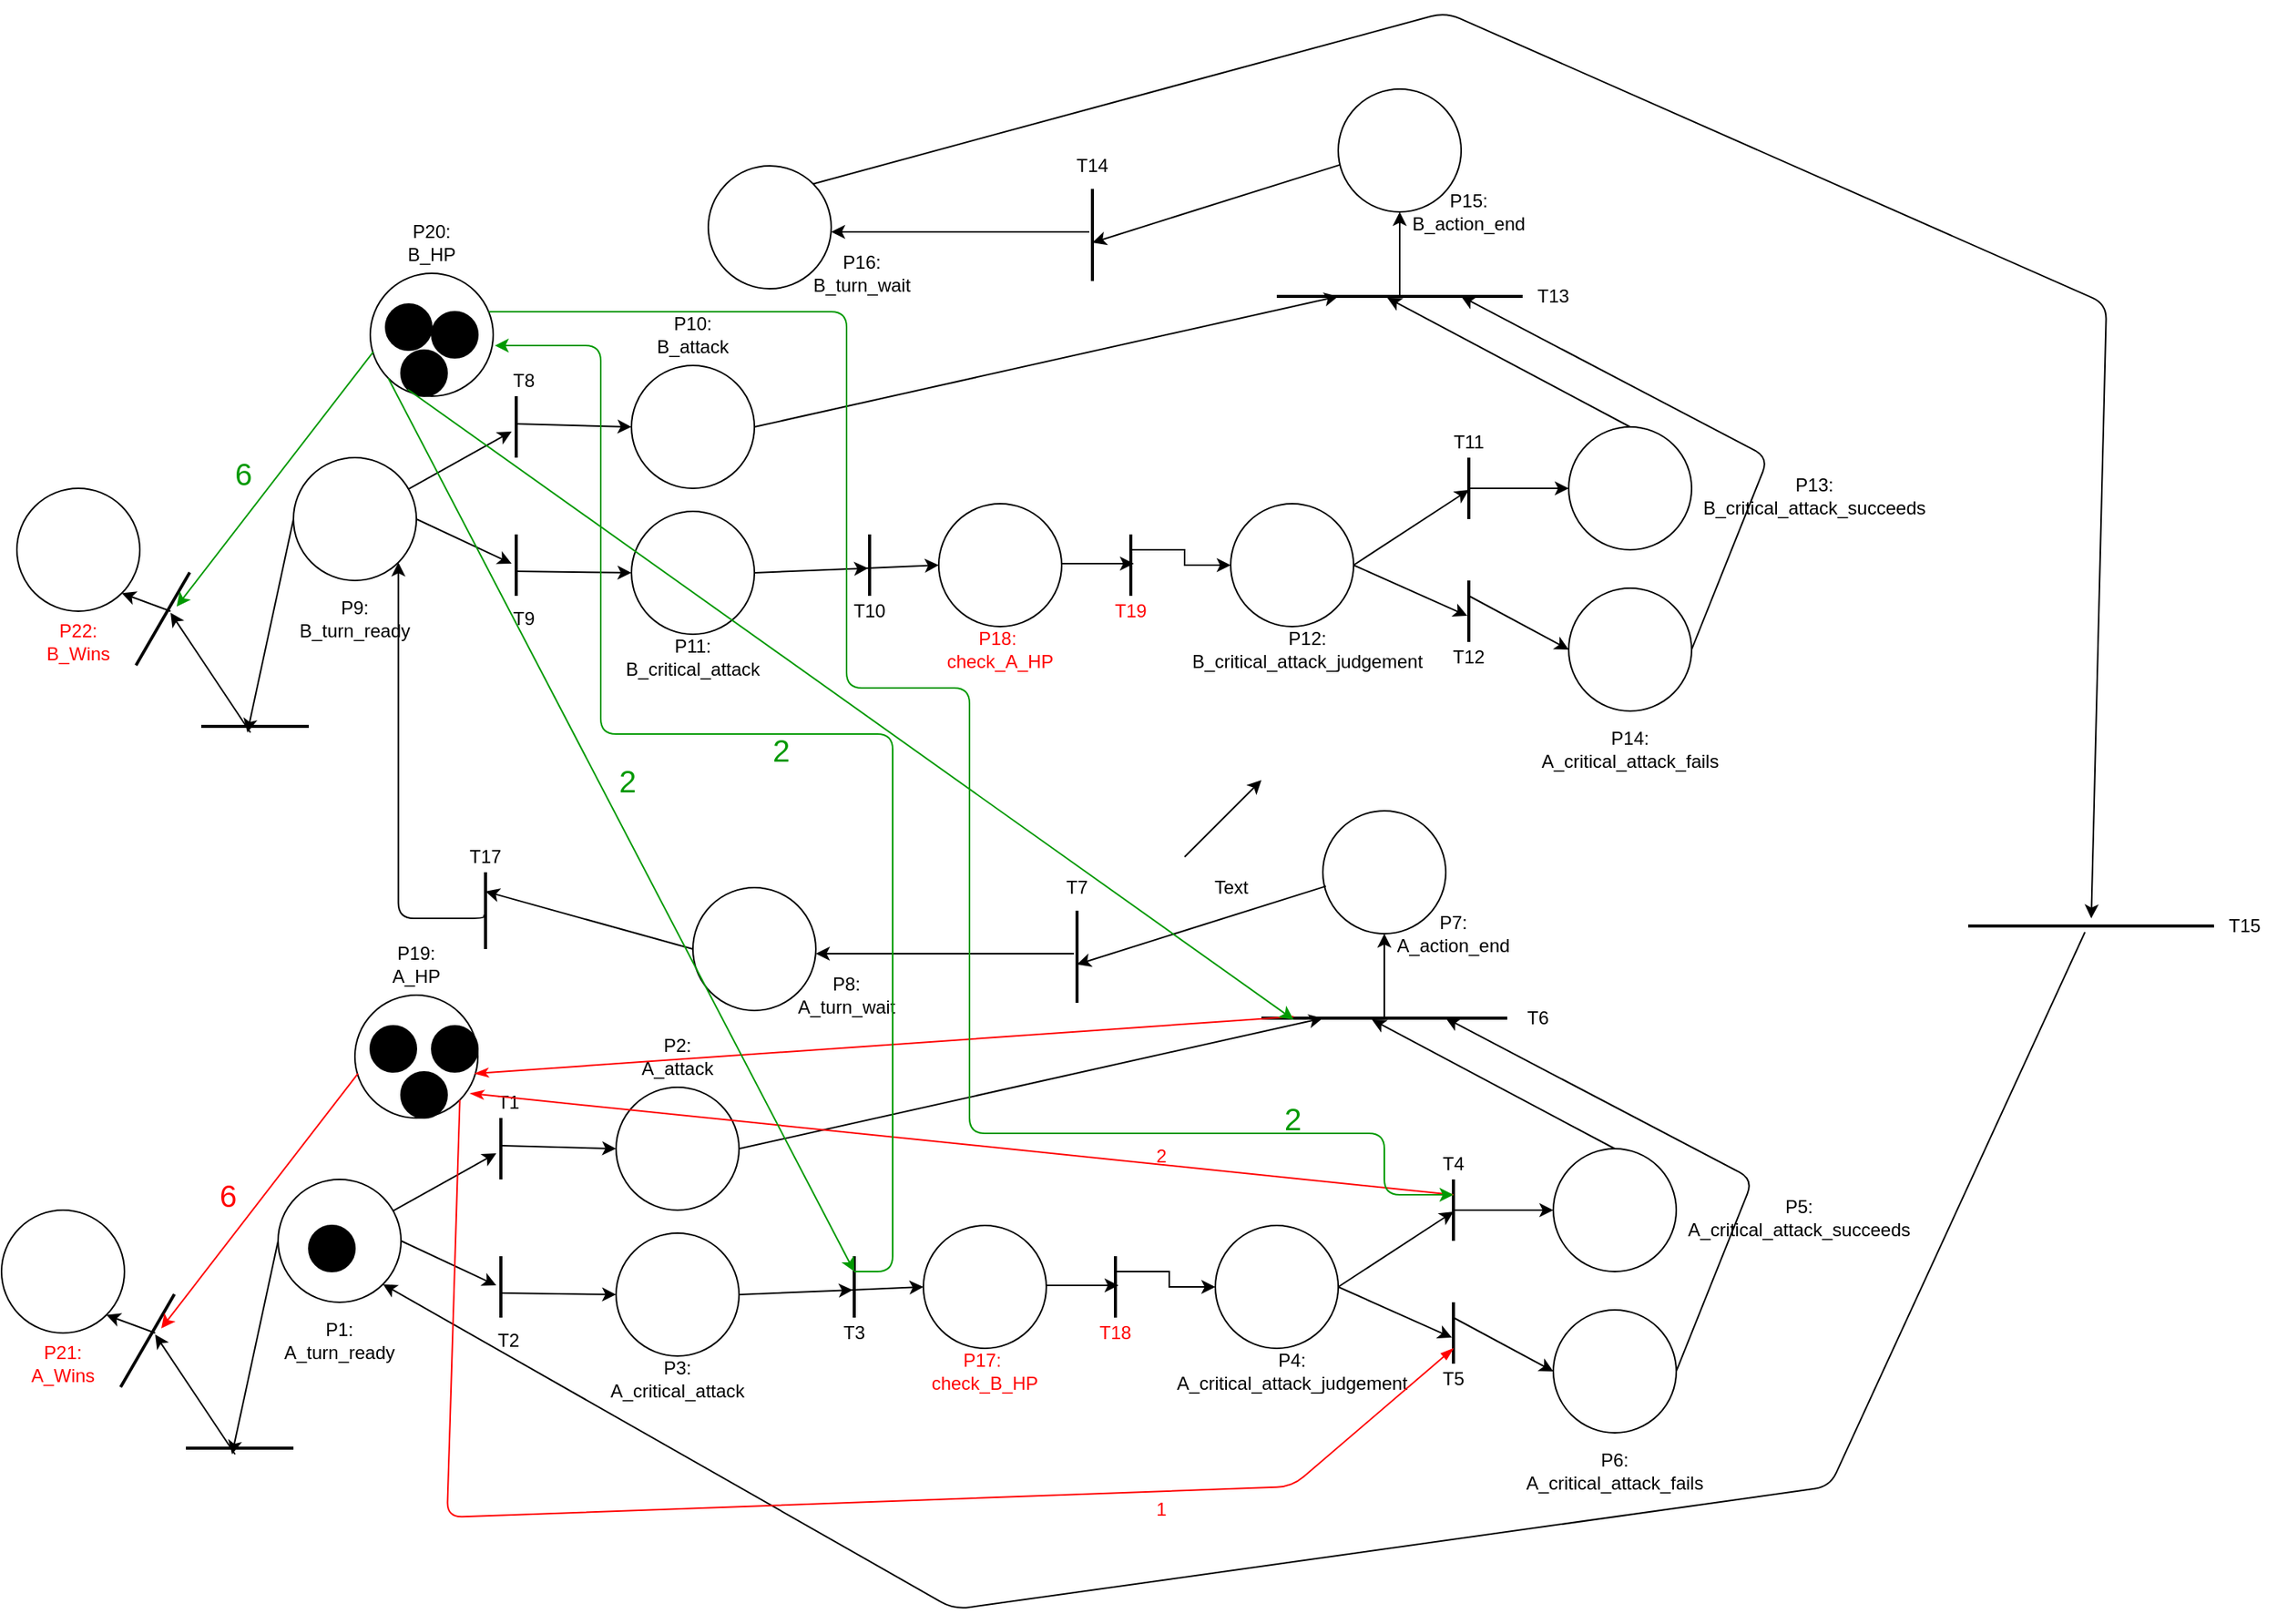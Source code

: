 <mxfile version="14.4.8" type="github">
  <diagram id="hrapu5nMpfRwX1OLdvwb" name="Page-1">
    <mxGraphModel dx="968" dy="707" grid="1" gridSize="10" guides="1" tooltips="1" connect="1" arrows="1" fold="1" page="1" pageScale="1" pageWidth="2339" pageHeight="3300" math="0" shadow="0">
      <root>
        <mxCell id="0" />
        <mxCell id="1" parent="0" />
        <mxCell id="FcauZY5X2lJRklO2oorI-25" value="" style="ellipse;whiteSpace=wrap;html=1;aspect=fixed;" vertex="1" parent="1">
          <mxGeometry x="200" y="780" width="80" height="80" as="geometry" />
        </mxCell>
        <mxCell id="FcauZY5X2lJRklO2oorI-29" value="" style="endArrow=classic;html=1;entryX=0.575;entryY=0.8;entryDx=0;entryDy=0;entryPerimeter=0;" edge="1" parent="1" source="FcauZY5X2lJRklO2oorI-25">
          <mxGeometry width="50" height="50" relative="1" as="geometry">
            <mxPoint x="420" y="850" as="sourcePoint" />
            <mxPoint x="342" y="763" as="targetPoint" />
          </mxGeometry>
        </mxCell>
        <mxCell id="FcauZY5X2lJRklO2oorI-31" value="" style="line;strokeWidth=2;direction=south;html=1;" vertex="1" parent="1">
          <mxGeometry x="340" y="830" width="10" height="40" as="geometry" />
        </mxCell>
        <mxCell id="FcauZY5X2lJRklO2oorI-32" value="" style="endArrow=classic;html=1;exitX=1;exitY=0.5;exitDx=0;exitDy=0;entryX=0.475;entryY=0.8;entryDx=0;entryDy=0;entryPerimeter=0;" edge="1" parent="1" source="FcauZY5X2lJRklO2oorI-25" target="FcauZY5X2lJRklO2oorI-31">
          <mxGeometry width="50" height="50" relative="1" as="geometry">
            <mxPoint x="420" y="850" as="sourcePoint" />
            <mxPoint x="470" y="800" as="targetPoint" />
          </mxGeometry>
        </mxCell>
        <mxCell id="FcauZY5X2lJRklO2oorI-35" value="" style="endArrow=classic;html=1;exitX=0;exitY=0.5;exitDx=0;exitDy=0;entryX=0.429;entryY=0.9;entryDx=0;entryDy=0;entryPerimeter=0;" edge="1" parent="1" source="FcauZY5X2lJRklO2oorI-25" target="FcauZY5X2lJRklO2oorI-36">
          <mxGeometry width="50" height="50" relative="1" as="geometry">
            <mxPoint x="280" y="850" as="sourcePoint" />
            <mxPoint x="120" y="920" as="targetPoint" />
          </mxGeometry>
        </mxCell>
        <mxCell id="FcauZY5X2lJRklO2oorI-36" value="" style="line;strokeWidth=2;html=1;" vertex="1" parent="1">
          <mxGeometry x="140" y="950" width="70" height="10" as="geometry" />
        </mxCell>
        <mxCell id="FcauZY5X2lJRklO2oorI-39" value="" style="line;strokeWidth=2;direction=south;html=1;" vertex="1" parent="1">
          <mxGeometry x="340" y="740" width="10" height="40" as="geometry" />
        </mxCell>
        <mxCell id="FcauZY5X2lJRklO2oorI-40" value="" style="ellipse;whiteSpace=wrap;html=1;aspect=fixed;" vertex="1" parent="1">
          <mxGeometry x="20" y="800" width="80" height="80" as="geometry" />
        </mxCell>
        <mxCell id="FcauZY5X2lJRklO2oorI-45" value="" style="line;strokeWidth=2;direction=south;html=1;rotation=30;" vertex="1" parent="1">
          <mxGeometry x="110" y="850" width="10" height="70" as="geometry" />
        </mxCell>
        <mxCell id="FcauZY5X2lJRklO2oorI-47" value="" style="endArrow=classic;html=1;entryX=0.415;entryY=0.267;entryDx=0;entryDy=0;entryPerimeter=0;exitX=0.457;exitY=0.9;exitDx=0;exitDy=0;exitPerimeter=0;" edge="1" parent="1" source="FcauZY5X2lJRklO2oorI-36" target="FcauZY5X2lJRklO2oorI-45">
          <mxGeometry width="50" height="50" relative="1" as="geometry">
            <mxPoint x="280" y="850" as="sourcePoint" />
            <mxPoint x="330" y="800" as="targetPoint" />
          </mxGeometry>
        </mxCell>
        <mxCell id="FcauZY5X2lJRklO2oorI-48" value="" style="endArrow=classic;html=1;entryX=1;entryY=1;entryDx=0;entryDy=0;" edge="1" parent="1" target="FcauZY5X2lJRklO2oorI-40">
          <mxGeometry width="50" height="50" relative="1" as="geometry">
            <mxPoint x="120" y="880" as="sourcePoint" />
            <mxPoint x="330" y="800" as="targetPoint" />
          </mxGeometry>
        </mxCell>
        <mxCell id="FcauZY5X2lJRklO2oorI-49" value="" style="ellipse;whiteSpace=wrap;html=1;aspect=fixed;" vertex="1" parent="1">
          <mxGeometry x="250" y="660" width="80" height="80" as="geometry" />
        </mxCell>
        <mxCell id="FcauZY5X2lJRklO2oorI-55" value="T2" style="text;html=1;strokeColor=none;fillColor=none;align=center;verticalAlign=middle;whiteSpace=wrap;rounded=0;" vertex="1" parent="1">
          <mxGeometry x="330" y="875" width="40" height="20" as="geometry" />
        </mxCell>
        <mxCell id="FcauZY5X2lJRklO2oorI-56" value="T1" style="text;html=1;strokeColor=none;fillColor=none;align=center;verticalAlign=middle;whiteSpace=wrap;rounded=0;" vertex="1" parent="1">
          <mxGeometry x="330" y="720" width="40" height="20" as="geometry" />
        </mxCell>
        <mxCell id="FcauZY5X2lJRklO2oorI-57" value="" style="endArrow=classic;html=1;entryX=0.337;entryY=0.121;entryDx=0;entryDy=0;entryPerimeter=0;exitX=0.025;exitY=0.638;exitDx=0;exitDy=0;exitPerimeter=0;fillColor=#f8cecc;strokeColor=#FF0000;" edge="1" parent="1" source="FcauZY5X2lJRklO2oorI-49" target="FcauZY5X2lJRklO2oorI-45">
          <mxGeometry width="50" height="50" relative="1" as="geometry">
            <mxPoint x="500" y="850" as="sourcePoint" />
            <mxPoint x="550" y="800" as="targetPoint" />
          </mxGeometry>
        </mxCell>
        <mxCell id="FcauZY5X2lJRklO2oorI-58" value="P1: A_turn_ready&lt;br&gt;" style="text;html=1;strokeColor=none;fillColor=none;align=center;verticalAlign=middle;whiteSpace=wrap;rounded=0;" vertex="1" parent="1">
          <mxGeometry x="220" y="875" width="40" height="20" as="geometry" />
        </mxCell>
        <mxCell id="FcauZY5X2lJRklO2oorI-59" value="P19: A_HP" style="text;html=1;strokeColor=none;fillColor=none;align=center;verticalAlign=middle;whiteSpace=wrap;rounded=0;" vertex="1" parent="1">
          <mxGeometry x="270" y="630" width="40" height="20" as="geometry" />
        </mxCell>
        <mxCell id="FcauZY5X2lJRklO2oorI-60" value="&lt;font color=&quot;#ff0000&quot;&gt;P21: A_Wins&lt;/font&gt;" style="text;html=1;strokeColor=none;fillColor=none;align=center;verticalAlign=middle;whiteSpace=wrap;rounded=0;" vertex="1" parent="1">
          <mxGeometry x="40" y="890" width="40" height="20" as="geometry" />
        </mxCell>
        <mxCell id="FcauZY5X2lJRklO2oorI-61" value="&lt;font&gt;&lt;font style=&quot;font-size: 20px&quot; color=&quot;#ff0000&quot;&gt;6&lt;/font&gt;&lt;br&gt;&lt;/font&gt;" style="text;html=1;strokeColor=none;fillColor=none;align=center;verticalAlign=middle;whiteSpace=wrap;rounded=0;" vertex="1" parent="1">
          <mxGeometry x="125" y="770" width="85" height="40" as="geometry" />
        </mxCell>
        <mxCell id="FcauZY5X2lJRklO2oorI-63" value="" style="ellipse;whiteSpace=wrap;html=1;aspect=fixed;" vertex="1" parent="1">
          <mxGeometry x="420" y="720" width="80" height="80" as="geometry" />
        </mxCell>
        <mxCell id="FcauZY5X2lJRklO2oorI-64" value="" style="endArrow=classic;html=1;exitX=0.45;exitY=0.5;exitDx=0;exitDy=0;exitPerimeter=0;entryX=0;entryY=0.5;entryDx=0;entryDy=0;" edge="1" parent="1" source="FcauZY5X2lJRklO2oorI-39" target="FcauZY5X2lJRklO2oorI-63">
          <mxGeometry width="50" height="50" relative="1" as="geometry">
            <mxPoint x="450" y="800" as="sourcePoint" />
            <mxPoint x="500" y="750" as="targetPoint" />
          </mxGeometry>
        </mxCell>
        <mxCell id="FcauZY5X2lJRklO2oorI-65" value="P2: A_attack" style="text;html=1;strokeColor=none;fillColor=none;align=center;verticalAlign=middle;whiteSpace=wrap;rounded=0;" vertex="1" parent="1">
          <mxGeometry x="440" y="690" width="40" height="20" as="geometry" />
        </mxCell>
        <mxCell id="FcauZY5X2lJRklO2oorI-66" value="" style="endArrow=classic;html=1;strokeColor=#000000;exitX=0.6;exitY=0.5;exitDx=0;exitDy=0;exitPerimeter=0;entryX=0;entryY=0.5;entryDx=0;entryDy=0;" edge="1" parent="1" source="FcauZY5X2lJRklO2oorI-31" target="FcauZY5X2lJRklO2oorI-68">
          <mxGeometry width="50" height="50" relative="1" as="geometry">
            <mxPoint x="349" y="853" as="sourcePoint" />
            <mxPoint x="450" y="853" as="targetPoint" />
          </mxGeometry>
        </mxCell>
        <mxCell id="FcauZY5X2lJRklO2oorI-68" value="" style="ellipse;whiteSpace=wrap;html=1;aspect=fixed;" vertex="1" parent="1">
          <mxGeometry x="420" y="815" width="80" height="80" as="geometry" />
        </mxCell>
        <mxCell id="FcauZY5X2lJRklO2oorI-69" value="P3: A_critical_attack" style="text;html=1;strokeColor=none;fillColor=none;align=center;verticalAlign=middle;whiteSpace=wrap;rounded=0;" vertex="1" parent="1">
          <mxGeometry x="440" y="900" width="40" height="20" as="geometry" />
        </mxCell>
        <mxCell id="FcauZY5X2lJRklO2oorI-70" value="" style="line;strokeWidth=2;direction=south;html=1;" vertex="1" parent="1">
          <mxGeometry x="570" y="830" width="10" height="40" as="geometry" />
        </mxCell>
        <mxCell id="FcauZY5X2lJRklO2oorI-79" style="edgeStyle=orthogonalEdgeStyle;rounded=0;orthogonalLoop=1;jettySize=auto;html=1;entryX=0;entryY=0.5;entryDx=0;entryDy=0;strokeColor=#000000;exitX=0.25;exitY=0.5;exitDx=0;exitDy=0;exitPerimeter=0;" edge="1" parent="1" source="FcauZY5X2lJRklO2oorI-71" target="FcauZY5X2lJRklO2oorI-83">
          <mxGeometry relative="1" as="geometry">
            <mxPoint x="748" y="852" as="sourcePoint" />
            <mxPoint x="804" y="852" as="targetPoint" />
          </mxGeometry>
        </mxCell>
        <mxCell id="FcauZY5X2lJRklO2oorI-71" value="" style="line;strokeWidth=2;direction=south;html=1;" vertex="1" parent="1">
          <mxGeometry x="740" y="830" width="10" height="40" as="geometry" />
        </mxCell>
        <mxCell id="FcauZY5X2lJRklO2oorI-73" value="" style="endArrow=classic;html=1;strokeColor=#000000;exitX=1;exitY=0.5;exitDx=0;exitDy=0;entryX=0.55;entryY=0.6;entryDx=0;entryDy=0;entryPerimeter=0;" edge="1" parent="1" source="FcauZY5X2lJRklO2oorI-68" target="FcauZY5X2lJRklO2oorI-70">
          <mxGeometry width="50" height="50" relative="1" as="geometry">
            <mxPoint x="355" y="864" as="sourcePoint" />
            <mxPoint x="577" y="850" as="targetPoint" />
          </mxGeometry>
        </mxCell>
        <mxCell id="FcauZY5X2lJRklO2oorI-74" value="T3" style="text;html=1;strokeColor=none;fillColor=none;align=center;verticalAlign=middle;whiteSpace=wrap;rounded=0;" vertex="1" parent="1">
          <mxGeometry x="555" y="870" width="40" height="20" as="geometry" />
        </mxCell>
        <mxCell id="FcauZY5X2lJRklO2oorI-75" value="" style="ellipse;whiteSpace=wrap;html=1;aspect=fixed;" vertex="1" parent="1">
          <mxGeometry x="620" y="810" width="80" height="80" as="geometry" />
        </mxCell>
        <mxCell id="FcauZY5X2lJRklO2oorI-76" value="" style="endArrow=classic;html=1;strokeColor=#000000;exitX=0.55;exitY=0.7;exitDx=0;exitDy=0;entryX=0;entryY=0.5;entryDx=0;entryDy=0;exitPerimeter=0;" edge="1" parent="1" source="FcauZY5X2lJRklO2oorI-70" target="FcauZY5X2lJRklO2oorI-75">
          <mxGeometry width="50" height="50" relative="1" as="geometry">
            <mxPoint x="510" y="865" as="sourcePoint" />
            <mxPoint x="584" y="862" as="targetPoint" />
          </mxGeometry>
        </mxCell>
        <mxCell id="FcauZY5X2lJRklO2oorI-77" value="" style="endArrow=classic;html=1;strokeColor=#000000;entryX=0.475;entryY=0.3;entryDx=0;entryDy=0;entryPerimeter=0;" edge="1" parent="1" target="FcauZY5X2lJRklO2oorI-71">
          <mxGeometry width="50" height="50" relative="1" as="geometry">
            <mxPoint x="700" y="849" as="sourcePoint" />
            <mxPoint x="620" y="860" as="targetPoint" />
          </mxGeometry>
        </mxCell>
        <mxCell id="FcauZY5X2lJRklO2oorI-81" value="&lt;font color=&quot;#ff0000&quot;&gt;T18&lt;/font&gt;" style="text;html=1;strokeColor=none;fillColor=none;align=center;verticalAlign=middle;whiteSpace=wrap;rounded=0;" vertex="1" parent="1">
          <mxGeometry x="725" y="870" width="40" height="20" as="geometry" />
        </mxCell>
        <mxCell id="FcauZY5X2lJRklO2oorI-82" value="&lt;font color=&quot;#ff0000&quot;&gt;P17:&amp;nbsp;&lt;br&gt;check_B_HP&lt;/font&gt;" style="text;html=1;strokeColor=none;fillColor=none;align=center;verticalAlign=middle;whiteSpace=wrap;rounded=0;" vertex="1" parent="1">
          <mxGeometry x="640" y="895" width="40" height="20" as="geometry" />
        </mxCell>
        <mxCell id="FcauZY5X2lJRklO2oorI-83" value="" style="ellipse;whiteSpace=wrap;html=1;aspect=fixed;" vertex="1" parent="1">
          <mxGeometry x="810" y="810" width="80" height="80" as="geometry" />
        </mxCell>
        <mxCell id="FcauZY5X2lJRklO2oorI-84" value="P4: A_critical_attack_judgement" style="text;html=1;strokeColor=none;fillColor=none;align=center;verticalAlign=middle;whiteSpace=wrap;rounded=0;" vertex="1" parent="1">
          <mxGeometry x="840" y="895" width="40" height="20" as="geometry" />
        </mxCell>
        <mxCell id="FcauZY5X2lJRklO2oorI-85" value="" style="ellipse;whiteSpace=wrap;html=1;aspect=fixed;" vertex="1" parent="1">
          <mxGeometry x="1030" y="865" width="80" height="80" as="geometry" />
        </mxCell>
        <mxCell id="FcauZY5X2lJRklO2oorI-86" value="" style="endArrow=classic;html=1;strokeColor=#000000;exitX=1;exitY=0.5;exitDx=0;exitDy=0;entryX=0.525;entryY=0.5;entryDx=0;entryDy=0;entryPerimeter=0;" edge="1" parent="1" source="FcauZY5X2lJRklO2oorI-83" target="FcauZY5X2lJRklO2oorI-89">
          <mxGeometry width="50" height="50" relative="1" as="geometry">
            <mxPoint x="950" y="740" as="sourcePoint" />
            <mxPoint x="960" y="800" as="targetPoint" />
          </mxGeometry>
        </mxCell>
        <mxCell id="FcauZY5X2lJRklO2oorI-87" value="" style="endArrow=classic;html=1;strokeColor=#000000;exitX=1;exitY=0.5;exitDx=0;exitDy=0;entryX=0.575;entryY=0.6;entryDx=0;entryDy=0;entryPerimeter=0;" edge="1" parent="1" source="FcauZY5X2lJRklO2oorI-83" target="FcauZY5X2lJRklO2oorI-90">
          <mxGeometry width="50" height="50" relative="1" as="geometry">
            <mxPoint x="900" y="860" as="sourcePoint" />
            <mxPoint x="960" y="880" as="targetPoint" />
          </mxGeometry>
        </mxCell>
        <mxCell id="FcauZY5X2lJRklO2oorI-88" value="" style="ellipse;whiteSpace=wrap;html=1;aspect=fixed;" vertex="1" parent="1">
          <mxGeometry x="1030" y="760" width="80" height="80" as="geometry" />
        </mxCell>
        <mxCell id="FcauZY5X2lJRklO2oorI-89" value="" style="line;strokeWidth=2;direction=south;html=1;" vertex="1" parent="1">
          <mxGeometry x="960" y="780" width="10" height="40" as="geometry" />
        </mxCell>
        <mxCell id="FcauZY5X2lJRklO2oorI-90" value="" style="line;strokeWidth=2;direction=south;html=1;" vertex="1" parent="1">
          <mxGeometry x="960" y="860" width="10" height="40" as="geometry" />
        </mxCell>
        <mxCell id="FcauZY5X2lJRklO2oorI-91" value="T5" style="text;html=1;strokeColor=none;fillColor=none;align=center;verticalAlign=middle;whiteSpace=wrap;rounded=0;" vertex="1" parent="1">
          <mxGeometry x="945" y="900" width="40" height="20" as="geometry" />
        </mxCell>
        <mxCell id="FcauZY5X2lJRklO2oorI-92" value="T4" style="text;html=1;strokeColor=none;fillColor=none;align=center;verticalAlign=middle;whiteSpace=wrap;rounded=0;" vertex="1" parent="1">
          <mxGeometry x="945" y="760" width="40" height="20" as="geometry" />
        </mxCell>
        <mxCell id="FcauZY5X2lJRklO2oorI-93" value="" style="endArrow=classic;html=1;strokeColor=#000000;entryX=0;entryY=0.5;entryDx=0;entryDy=0;exitX=0.5;exitY=0.6;exitDx=0;exitDy=0;exitPerimeter=0;" edge="1" parent="1" source="FcauZY5X2lJRklO2oorI-89" target="FcauZY5X2lJRklO2oorI-88">
          <mxGeometry width="50" height="50" relative="1" as="geometry">
            <mxPoint x="967" y="800" as="sourcePoint" />
            <mxPoint x="975" y="811" as="targetPoint" />
          </mxGeometry>
        </mxCell>
        <mxCell id="FcauZY5X2lJRklO2oorI-94" value="" style="endArrow=classic;html=1;strokeColor=#000000;entryX=0;entryY=0.5;entryDx=0;entryDy=0;exitX=0.25;exitY=0.5;exitDx=0;exitDy=0;exitPerimeter=0;" edge="1" parent="1" source="FcauZY5X2lJRklO2oorI-90" target="FcauZY5X2lJRklO2oorI-85">
          <mxGeometry width="50" height="50" relative="1" as="geometry">
            <mxPoint x="974" y="810" as="sourcePoint" />
            <mxPoint x="1040" y="810" as="targetPoint" />
          </mxGeometry>
        </mxCell>
        <mxCell id="FcauZY5X2lJRklO2oorI-96" value="P5: A_critical_attack_succeeds&lt;br&gt;" style="text;html=1;strokeColor=none;fillColor=none;align=center;verticalAlign=middle;whiteSpace=wrap;rounded=0;" vertex="1" parent="1">
          <mxGeometry x="1170" y="795" width="40" height="20" as="geometry" />
        </mxCell>
        <mxCell id="FcauZY5X2lJRklO2oorI-97" value="P6: A_critical_attack_fails" style="text;html=1;strokeColor=none;fillColor=none;align=center;verticalAlign=middle;whiteSpace=wrap;rounded=0;" vertex="1" parent="1">
          <mxGeometry x="1050" y="960" width="40" height="20" as="geometry" />
        </mxCell>
        <mxCell id="FcauZY5X2lJRklO2oorI-98" value="" style="endArrow=classic;html=1;strokeColor=#000000;exitX=1;exitY=0.5;exitDx=0;exitDy=0;entryX=0.25;entryY=0.5;entryDx=0;entryDy=0;entryPerimeter=0;" edge="1" parent="1" source="FcauZY5X2lJRklO2oorI-63" target="FcauZY5X2lJRklO2oorI-104">
          <mxGeometry width="50" height="50" relative="1" as="geometry">
            <mxPoint x="730" y="750" as="sourcePoint" />
            <mxPoint x="880" y="680" as="targetPoint" />
          </mxGeometry>
        </mxCell>
        <mxCell id="FcauZY5X2lJRklO2oorI-101" value="" style="endArrow=classic;html=1;strokeColor=#000000;exitX=0.5;exitY=0;exitDx=0;exitDy=0;entryX=0.45;entryY=0.6;entryDx=0;entryDy=0;entryPerimeter=0;" edge="1" parent="1" source="FcauZY5X2lJRklO2oorI-88" target="FcauZY5X2lJRklO2oorI-104">
          <mxGeometry width="50" height="50" relative="1" as="geometry">
            <mxPoint x="1010" y="660" as="sourcePoint" />
            <mxPoint x="890" y="680" as="targetPoint" />
          </mxGeometry>
        </mxCell>
        <mxCell id="FcauZY5X2lJRklO2oorI-103" value="" style="endArrow=classic;html=1;strokeColor=#000000;exitX=1;exitY=0.5;exitDx=0;exitDy=0;entryX=0.75;entryY=0.5;entryDx=0;entryDy=0;entryPerimeter=0;" edge="1" parent="1" source="FcauZY5X2lJRklO2oorI-85" target="FcauZY5X2lJRklO2oorI-104">
          <mxGeometry width="50" height="50" relative="1" as="geometry">
            <mxPoint x="1010" y="660" as="sourcePoint" />
            <mxPoint x="960" y="680" as="targetPoint" />
            <Array as="points">
              <mxPoint x="1160" y="780" />
            </Array>
          </mxGeometry>
        </mxCell>
        <mxCell id="FcauZY5X2lJRklO2oorI-104" value="" style="line;strokeWidth=2;html=1;" vertex="1" parent="1">
          <mxGeometry x="840" y="670" width="160" height="10" as="geometry" />
        </mxCell>
        <mxCell id="FcauZY5X2lJRklO2oorI-105" value="T6" style="text;html=1;strokeColor=none;fillColor=none;align=center;verticalAlign=middle;whiteSpace=wrap;rounded=0;" vertex="1" parent="1">
          <mxGeometry x="1000" y="665" width="40" height="20" as="geometry" />
        </mxCell>
        <mxCell id="FcauZY5X2lJRklO2oorI-106" value="" style="edgeStyle=elbowEdgeStyle;elbow=vertical;endArrow=classic;html=1;strokeColor=#000000;exitX=0.5;exitY=0.5;exitDx=0;exitDy=0;exitPerimeter=0;entryX=0.5;entryY=1;entryDx=0;entryDy=0;" edge="1" parent="1" source="FcauZY5X2lJRklO2oorI-104" target="FcauZY5X2lJRklO2oorI-108">
          <mxGeometry width="50" height="50" relative="1" as="geometry">
            <mxPoint x="920" y="665" as="sourcePoint" />
            <mxPoint x="860" y="603" as="targetPoint" />
          </mxGeometry>
        </mxCell>
        <mxCell id="FcauZY5X2lJRklO2oorI-108" value="" style="ellipse;whiteSpace=wrap;html=1;aspect=fixed;" vertex="1" parent="1">
          <mxGeometry x="880" y="540" width="80" height="80" as="geometry" />
        </mxCell>
        <mxCell id="FcauZY5X2lJRklO2oorI-109" value="P7: A_action_end&lt;br&gt;" style="text;html=1;strokeColor=none;fillColor=none;align=center;verticalAlign=middle;whiteSpace=wrap;rounded=0;" vertex="1" parent="1">
          <mxGeometry x="945" y="610" width="40" height="20" as="geometry" />
        </mxCell>
        <mxCell id="FcauZY5X2lJRklO2oorI-112" value="" style="endArrow=classic;html=1;strokeColor=#000000;exitX=0.025;exitY=0.613;exitDx=0;exitDy=0;exitPerimeter=0;" edge="1" parent="1" source="FcauZY5X2lJRklO2oorI-108">
          <mxGeometry width="50" height="50" relative="1" as="geometry">
            <mxPoint x="510" y="770" as="sourcePoint" />
            <mxPoint x="720" y="640" as="targetPoint" />
          </mxGeometry>
        </mxCell>
        <mxCell id="FcauZY5X2lJRklO2oorI-113" value="" style="line;strokeWidth=2;html=1;rotation=-90;" vertex="1" parent="1">
          <mxGeometry x="690" y="630" width="60" height="10" as="geometry" />
        </mxCell>
        <mxCell id="FcauZY5X2lJRklO2oorI-114" value="T7" style="text;html=1;strokeColor=none;fillColor=none;align=center;verticalAlign=middle;whiteSpace=wrap;rounded=0;" vertex="1" parent="1">
          <mxGeometry x="700" y="580" width="40" height="20" as="geometry" />
        </mxCell>
        <mxCell id="FcauZY5X2lJRklO2oorI-116" value="" style="endArrow=classic;html=1;strokeColor=#000000;exitX=0.533;exitY=0.3;exitDx=0;exitDy=0;exitPerimeter=0;" edge="1" parent="1" source="FcauZY5X2lJRklO2oorI-113">
          <mxGeometry width="50" height="50" relative="1" as="geometry">
            <mxPoint x="892" y="599.04" as="sourcePoint" />
            <mxPoint x="550" y="633" as="targetPoint" />
          </mxGeometry>
        </mxCell>
        <mxCell id="FcauZY5X2lJRklO2oorI-117" value="" style="ellipse;whiteSpace=wrap;html=1;aspect=fixed;" vertex="1" parent="1">
          <mxGeometry x="470" y="590" width="80" height="80" as="geometry" />
        </mxCell>
        <mxCell id="FcauZY5X2lJRklO2oorI-118" value="P8: A_turn_wait" style="text;html=1;strokeColor=none;fillColor=none;align=center;verticalAlign=middle;whiteSpace=wrap;rounded=0;" vertex="1" parent="1">
          <mxGeometry x="550" y="650" width="40" height="20" as="geometry" />
        </mxCell>
        <mxCell id="FcauZY5X2lJRklO2oorI-119" value="" style="ellipse;whiteSpace=wrap;html=1;aspect=fixed;" vertex="1" parent="1">
          <mxGeometry x="210" y="310" width="80" height="80" as="geometry" />
        </mxCell>
        <mxCell id="FcauZY5X2lJRklO2oorI-120" value="" style="endArrow=classic;html=1;entryX=0.575;entryY=0.8;entryDx=0;entryDy=0;entryPerimeter=0;" edge="1" parent="1" source="FcauZY5X2lJRklO2oorI-119">
          <mxGeometry width="50" height="50" relative="1" as="geometry">
            <mxPoint x="430" y="380" as="sourcePoint" />
            <mxPoint x="352" y="293" as="targetPoint" />
          </mxGeometry>
        </mxCell>
        <mxCell id="FcauZY5X2lJRklO2oorI-121" value="" style="line;strokeWidth=2;direction=south;html=1;" vertex="1" parent="1">
          <mxGeometry x="350" y="360" width="10" height="40" as="geometry" />
        </mxCell>
        <mxCell id="FcauZY5X2lJRklO2oorI-122" value="" style="endArrow=classic;html=1;exitX=1;exitY=0.5;exitDx=0;exitDy=0;entryX=0.475;entryY=0.8;entryDx=0;entryDy=0;entryPerimeter=0;" edge="1" parent="1" source="FcauZY5X2lJRklO2oorI-119" target="FcauZY5X2lJRklO2oorI-121">
          <mxGeometry width="50" height="50" relative="1" as="geometry">
            <mxPoint x="430" y="380" as="sourcePoint" />
            <mxPoint x="480" y="330" as="targetPoint" />
          </mxGeometry>
        </mxCell>
        <mxCell id="FcauZY5X2lJRklO2oorI-123" value="" style="endArrow=classic;html=1;exitX=0;exitY=0.5;exitDx=0;exitDy=0;entryX=0.429;entryY=0.9;entryDx=0;entryDy=0;entryPerimeter=0;" edge="1" parent="1" source="FcauZY5X2lJRklO2oorI-119" target="FcauZY5X2lJRklO2oorI-124">
          <mxGeometry width="50" height="50" relative="1" as="geometry">
            <mxPoint x="290" y="380" as="sourcePoint" />
            <mxPoint x="130" y="450" as="targetPoint" />
          </mxGeometry>
        </mxCell>
        <mxCell id="FcauZY5X2lJRklO2oorI-124" value="" style="line;strokeWidth=2;html=1;" vertex="1" parent="1">
          <mxGeometry x="150" y="480" width="70" height="10" as="geometry" />
        </mxCell>
        <mxCell id="FcauZY5X2lJRklO2oorI-125" value="" style="line;strokeWidth=2;direction=south;html=1;" vertex="1" parent="1">
          <mxGeometry x="350" y="270" width="10" height="40" as="geometry" />
        </mxCell>
        <mxCell id="FcauZY5X2lJRklO2oorI-126" value="" style="ellipse;whiteSpace=wrap;html=1;aspect=fixed;" vertex="1" parent="1">
          <mxGeometry x="30" y="330" width="80" height="80" as="geometry" />
        </mxCell>
        <mxCell id="FcauZY5X2lJRklO2oorI-127" value="" style="line;strokeWidth=2;direction=south;html=1;rotation=30;" vertex="1" parent="1">
          <mxGeometry x="120" y="380" width="10" height="70" as="geometry" />
        </mxCell>
        <mxCell id="FcauZY5X2lJRklO2oorI-128" value="" style="endArrow=classic;html=1;entryX=0.415;entryY=0.267;entryDx=0;entryDy=0;entryPerimeter=0;exitX=0.457;exitY=0.9;exitDx=0;exitDy=0;exitPerimeter=0;" edge="1" parent="1" source="FcauZY5X2lJRklO2oorI-124" target="FcauZY5X2lJRklO2oorI-127">
          <mxGeometry width="50" height="50" relative="1" as="geometry">
            <mxPoint x="290" y="380" as="sourcePoint" />
            <mxPoint x="340" y="330" as="targetPoint" />
          </mxGeometry>
        </mxCell>
        <mxCell id="FcauZY5X2lJRklO2oorI-129" value="" style="endArrow=classic;html=1;entryX=1;entryY=1;entryDx=0;entryDy=0;" edge="1" parent="1" target="FcauZY5X2lJRklO2oorI-126">
          <mxGeometry width="50" height="50" relative="1" as="geometry">
            <mxPoint x="130" y="410" as="sourcePoint" />
            <mxPoint x="340" y="330" as="targetPoint" />
          </mxGeometry>
        </mxCell>
        <mxCell id="FcauZY5X2lJRklO2oorI-130" value="" style="ellipse;whiteSpace=wrap;html=1;aspect=fixed;" vertex="1" parent="1">
          <mxGeometry x="260" y="190" width="80" height="80" as="geometry" />
        </mxCell>
        <mxCell id="FcauZY5X2lJRklO2oorI-131" value="T9" style="text;html=1;strokeColor=none;fillColor=none;align=center;verticalAlign=middle;whiteSpace=wrap;rounded=0;" vertex="1" parent="1">
          <mxGeometry x="340" y="405" width="40" height="20" as="geometry" />
        </mxCell>
        <mxCell id="FcauZY5X2lJRklO2oorI-132" value="T8" style="text;html=1;strokeColor=none;fillColor=none;align=center;verticalAlign=middle;whiteSpace=wrap;rounded=0;" vertex="1" parent="1">
          <mxGeometry x="340" y="250" width="40" height="20" as="geometry" />
        </mxCell>
        <mxCell id="FcauZY5X2lJRklO2oorI-133" value="" style="endArrow=classic;html=1;entryX=0.337;entryY=0.121;entryDx=0;entryDy=0;entryPerimeter=0;exitX=0.025;exitY=0.638;exitDx=0;exitDy=0;exitPerimeter=0;fillColor=#f8cecc;strokeColor=#009900;" edge="1" parent="1" source="FcauZY5X2lJRklO2oorI-130" target="FcauZY5X2lJRklO2oorI-127">
          <mxGeometry width="50" height="50" relative="1" as="geometry">
            <mxPoint x="510" y="380" as="sourcePoint" />
            <mxPoint x="560" y="330" as="targetPoint" />
          </mxGeometry>
        </mxCell>
        <mxCell id="FcauZY5X2lJRklO2oorI-134" value="P9: B_turn_ready" style="text;html=1;strokeColor=none;fillColor=none;align=center;verticalAlign=middle;whiteSpace=wrap;rounded=0;" vertex="1" parent="1">
          <mxGeometry x="230" y="405" width="40" height="20" as="geometry" />
        </mxCell>
        <mxCell id="FcauZY5X2lJRklO2oorI-135" value="P20: B_HP" style="text;html=1;strokeColor=none;fillColor=none;align=center;verticalAlign=middle;whiteSpace=wrap;rounded=0;" vertex="1" parent="1">
          <mxGeometry x="280" y="160" width="40" height="20" as="geometry" />
        </mxCell>
        <mxCell id="FcauZY5X2lJRklO2oorI-136" value="&lt;font color=&quot;#ff0000&quot;&gt;P22: B_Wins&lt;/font&gt;" style="text;html=1;strokeColor=none;fillColor=none;align=center;verticalAlign=middle;whiteSpace=wrap;rounded=0;" vertex="1" parent="1">
          <mxGeometry x="50" y="420" width="40" height="20" as="geometry" />
        </mxCell>
        <mxCell id="FcauZY5X2lJRklO2oorI-137" value="&lt;font&gt;&lt;font style=&quot;font-size: 20px&quot; color=&quot;#009900&quot;&gt;6&lt;/font&gt;&lt;br&gt;&lt;/font&gt;" style="text;html=1;strokeColor=none;fillColor=none;align=center;verticalAlign=middle;whiteSpace=wrap;rounded=0;" vertex="1" parent="1">
          <mxGeometry x="135" y="300" width="85" height="40" as="geometry" />
        </mxCell>
        <mxCell id="FcauZY5X2lJRklO2oorI-138" value="" style="ellipse;whiteSpace=wrap;html=1;aspect=fixed;" vertex="1" parent="1">
          <mxGeometry x="430" y="250" width="80" height="80" as="geometry" />
        </mxCell>
        <mxCell id="FcauZY5X2lJRklO2oorI-139" value="" style="endArrow=classic;html=1;exitX=0.45;exitY=0.5;exitDx=0;exitDy=0;exitPerimeter=0;entryX=0;entryY=0.5;entryDx=0;entryDy=0;" edge="1" parent="1" source="FcauZY5X2lJRklO2oorI-125" target="FcauZY5X2lJRklO2oorI-138">
          <mxGeometry width="50" height="50" relative="1" as="geometry">
            <mxPoint x="460" y="330" as="sourcePoint" />
            <mxPoint x="510" y="280" as="targetPoint" />
          </mxGeometry>
        </mxCell>
        <mxCell id="FcauZY5X2lJRklO2oorI-140" value="P10: B_attack" style="text;html=1;strokeColor=none;fillColor=none;align=center;verticalAlign=middle;whiteSpace=wrap;rounded=0;" vertex="1" parent="1">
          <mxGeometry x="450" y="220" width="40" height="20" as="geometry" />
        </mxCell>
        <mxCell id="FcauZY5X2lJRklO2oorI-141" value="" style="endArrow=classic;html=1;strokeColor=#000000;exitX=0.6;exitY=0.5;exitDx=0;exitDy=0;exitPerimeter=0;entryX=0;entryY=0.5;entryDx=0;entryDy=0;" edge="1" parent="1" source="FcauZY5X2lJRklO2oorI-121" target="FcauZY5X2lJRklO2oorI-142">
          <mxGeometry width="50" height="50" relative="1" as="geometry">
            <mxPoint x="359" y="383" as="sourcePoint" />
            <mxPoint x="460" y="383" as="targetPoint" />
          </mxGeometry>
        </mxCell>
        <mxCell id="FcauZY5X2lJRklO2oorI-142" value="" style="ellipse;whiteSpace=wrap;html=1;aspect=fixed;" vertex="1" parent="1">
          <mxGeometry x="430" y="345" width="80" height="80" as="geometry" />
        </mxCell>
        <mxCell id="FcauZY5X2lJRklO2oorI-143" value="P11: B_critical_attack" style="text;html=1;strokeColor=none;fillColor=none;align=center;verticalAlign=middle;whiteSpace=wrap;rounded=0;" vertex="1" parent="1">
          <mxGeometry x="450" y="430" width="40" height="20" as="geometry" />
        </mxCell>
        <mxCell id="FcauZY5X2lJRklO2oorI-144" value="" style="line;strokeWidth=2;direction=south;html=1;" vertex="1" parent="1">
          <mxGeometry x="580" y="360" width="10" height="40" as="geometry" />
        </mxCell>
        <mxCell id="FcauZY5X2lJRklO2oorI-145" style="edgeStyle=orthogonalEdgeStyle;rounded=0;orthogonalLoop=1;jettySize=auto;html=1;entryX=0;entryY=0.5;entryDx=0;entryDy=0;strokeColor=#000000;exitX=0.25;exitY=0.5;exitDx=0;exitDy=0;exitPerimeter=0;" edge="1" parent="1" source="FcauZY5X2lJRklO2oorI-146" target="FcauZY5X2lJRklO2oorI-154">
          <mxGeometry relative="1" as="geometry">
            <mxPoint x="758" y="382" as="sourcePoint" />
            <mxPoint x="814" y="382" as="targetPoint" />
          </mxGeometry>
        </mxCell>
        <mxCell id="FcauZY5X2lJRklO2oorI-146" value="" style="line;strokeWidth=2;direction=south;html=1;" vertex="1" parent="1">
          <mxGeometry x="750" y="360" width="10" height="40" as="geometry" />
        </mxCell>
        <mxCell id="FcauZY5X2lJRklO2oorI-147" value="" style="endArrow=classic;html=1;strokeColor=#000000;exitX=1;exitY=0.5;exitDx=0;exitDy=0;entryX=0.55;entryY=0.6;entryDx=0;entryDy=0;entryPerimeter=0;" edge="1" parent="1" source="FcauZY5X2lJRklO2oorI-142" target="FcauZY5X2lJRklO2oorI-144">
          <mxGeometry width="50" height="50" relative="1" as="geometry">
            <mxPoint x="365" y="394" as="sourcePoint" />
            <mxPoint x="587" y="380" as="targetPoint" />
          </mxGeometry>
        </mxCell>
        <mxCell id="FcauZY5X2lJRklO2oorI-148" value="T10" style="text;html=1;strokeColor=none;fillColor=none;align=center;verticalAlign=middle;whiteSpace=wrap;rounded=0;" vertex="1" parent="1">
          <mxGeometry x="565" y="400" width="40" height="20" as="geometry" />
        </mxCell>
        <mxCell id="FcauZY5X2lJRklO2oorI-149" value="" style="ellipse;whiteSpace=wrap;html=1;aspect=fixed;" vertex="1" parent="1">
          <mxGeometry x="630" y="340" width="80" height="80" as="geometry" />
        </mxCell>
        <mxCell id="FcauZY5X2lJRklO2oorI-150" value="" style="endArrow=classic;html=1;strokeColor=#000000;exitX=0.55;exitY=0.7;exitDx=0;exitDy=0;entryX=0;entryY=0.5;entryDx=0;entryDy=0;exitPerimeter=0;" edge="1" parent="1" source="FcauZY5X2lJRklO2oorI-144" target="FcauZY5X2lJRklO2oorI-149">
          <mxGeometry width="50" height="50" relative="1" as="geometry">
            <mxPoint x="520" y="395" as="sourcePoint" />
            <mxPoint x="594" y="392" as="targetPoint" />
          </mxGeometry>
        </mxCell>
        <mxCell id="FcauZY5X2lJRklO2oorI-151" value="" style="endArrow=classic;html=1;strokeColor=#000000;entryX=0.475;entryY=0.3;entryDx=0;entryDy=0;entryPerimeter=0;" edge="1" parent="1" target="FcauZY5X2lJRklO2oorI-146">
          <mxGeometry width="50" height="50" relative="1" as="geometry">
            <mxPoint x="710" y="379" as="sourcePoint" />
            <mxPoint x="630" y="390" as="targetPoint" />
          </mxGeometry>
        </mxCell>
        <mxCell id="FcauZY5X2lJRklO2oorI-152" value="&lt;font color=&quot;#ff0000&quot;&gt;T19&lt;/font&gt;" style="text;html=1;strokeColor=none;fillColor=none;align=center;verticalAlign=middle;whiteSpace=wrap;rounded=0;" vertex="1" parent="1">
          <mxGeometry x="735" y="400" width="40" height="20" as="geometry" />
        </mxCell>
        <mxCell id="FcauZY5X2lJRklO2oorI-153" value="&lt;font color=&quot;#ff0000&quot;&gt;P18:&amp;nbsp;&lt;br&gt;check_A_HP&lt;/font&gt;" style="text;html=1;strokeColor=none;fillColor=none;align=center;verticalAlign=middle;whiteSpace=wrap;rounded=0;" vertex="1" parent="1">
          <mxGeometry x="650" y="425" width="40" height="20" as="geometry" />
        </mxCell>
        <mxCell id="FcauZY5X2lJRklO2oorI-154" value="" style="ellipse;whiteSpace=wrap;html=1;aspect=fixed;" vertex="1" parent="1">
          <mxGeometry x="820" y="340" width="80" height="80" as="geometry" />
        </mxCell>
        <mxCell id="FcauZY5X2lJRklO2oorI-155" value="P12: B_critical_attack_judgement" style="text;html=1;strokeColor=none;fillColor=none;align=center;verticalAlign=middle;whiteSpace=wrap;rounded=0;" vertex="1" parent="1">
          <mxGeometry x="850" y="425" width="40" height="20" as="geometry" />
        </mxCell>
        <mxCell id="FcauZY5X2lJRklO2oorI-156" value="" style="ellipse;whiteSpace=wrap;html=1;aspect=fixed;" vertex="1" parent="1">
          <mxGeometry x="1040" y="395" width="80" height="80" as="geometry" />
        </mxCell>
        <mxCell id="FcauZY5X2lJRklO2oorI-157" value="" style="endArrow=classic;html=1;strokeColor=#000000;exitX=1;exitY=0.5;exitDx=0;exitDy=0;entryX=0.525;entryY=0.5;entryDx=0;entryDy=0;entryPerimeter=0;" edge="1" parent="1" source="FcauZY5X2lJRklO2oorI-154" target="FcauZY5X2lJRklO2oorI-160">
          <mxGeometry width="50" height="50" relative="1" as="geometry">
            <mxPoint x="960" y="270" as="sourcePoint" />
            <mxPoint x="970" y="330" as="targetPoint" />
          </mxGeometry>
        </mxCell>
        <mxCell id="FcauZY5X2lJRklO2oorI-158" value="" style="endArrow=classic;html=1;strokeColor=#000000;exitX=1;exitY=0.5;exitDx=0;exitDy=0;entryX=0.575;entryY=0.6;entryDx=0;entryDy=0;entryPerimeter=0;" edge="1" parent="1" source="FcauZY5X2lJRklO2oorI-154" target="FcauZY5X2lJRklO2oorI-161">
          <mxGeometry width="50" height="50" relative="1" as="geometry">
            <mxPoint x="910" y="390" as="sourcePoint" />
            <mxPoint x="970" y="410" as="targetPoint" />
          </mxGeometry>
        </mxCell>
        <mxCell id="FcauZY5X2lJRklO2oorI-159" value="" style="ellipse;whiteSpace=wrap;html=1;aspect=fixed;" vertex="1" parent="1">
          <mxGeometry x="1040" y="290" width="80" height="80" as="geometry" />
        </mxCell>
        <mxCell id="FcauZY5X2lJRklO2oorI-160" value="" style="line;strokeWidth=2;direction=south;html=1;" vertex="1" parent="1">
          <mxGeometry x="970" y="310" width="10" height="40" as="geometry" />
        </mxCell>
        <mxCell id="FcauZY5X2lJRklO2oorI-161" value="" style="line;strokeWidth=2;direction=south;html=1;" vertex="1" parent="1">
          <mxGeometry x="970" y="390" width="10" height="40" as="geometry" />
        </mxCell>
        <mxCell id="FcauZY5X2lJRklO2oorI-162" value="T12" style="text;html=1;strokeColor=none;fillColor=none;align=center;verticalAlign=middle;whiteSpace=wrap;rounded=0;" vertex="1" parent="1">
          <mxGeometry x="955" y="430" width="40" height="20" as="geometry" />
        </mxCell>
        <mxCell id="FcauZY5X2lJRklO2oorI-163" value="T11" style="text;html=1;strokeColor=none;fillColor=none;align=center;verticalAlign=middle;whiteSpace=wrap;rounded=0;" vertex="1" parent="1">
          <mxGeometry x="955" y="290" width="40" height="20" as="geometry" />
        </mxCell>
        <mxCell id="FcauZY5X2lJRklO2oorI-164" value="" style="endArrow=classic;html=1;strokeColor=#000000;entryX=0;entryY=0.5;entryDx=0;entryDy=0;exitX=0.5;exitY=0.6;exitDx=0;exitDy=0;exitPerimeter=0;" edge="1" parent="1" source="FcauZY5X2lJRklO2oorI-160" target="FcauZY5X2lJRklO2oorI-159">
          <mxGeometry width="50" height="50" relative="1" as="geometry">
            <mxPoint x="977" y="330" as="sourcePoint" />
            <mxPoint x="985" y="341" as="targetPoint" />
          </mxGeometry>
        </mxCell>
        <mxCell id="FcauZY5X2lJRklO2oorI-165" value="" style="endArrow=classic;html=1;strokeColor=#000000;entryX=0;entryY=0.5;entryDx=0;entryDy=0;exitX=0.25;exitY=0.5;exitDx=0;exitDy=0;exitPerimeter=0;" edge="1" parent="1" source="FcauZY5X2lJRklO2oorI-161" target="FcauZY5X2lJRklO2oorI-156">
          <mxGeometry width="50" height="50" relative="1" as="geometry">
            <mxPoint x="984" y="340" as="sourcePoint" />
            <mxPoint x="1050" y="340" as="targetPoint" />
          </mxGeometry>
        </mxCell>
        <mxCell id="FcauZY5X2lJRklO2oorI-166" value="P13: B_critical_attack_succeeds" style="text;html=1;strokeColor=none;fillColor=none;align=center;verticalAlign=middle;whiteSpace=wrap;rounded=0;" vertex="1" parent="1">
          <mxGeometry x="1180" y="325" width="40" height="20" as="geometry" />
        </mxCell>
        <mxCell id="FcauZY5X2lJRklO2oorI-167" value="P14: A_critical_attack_fails" style="text;html=1;strokeColor=none;fillColor=none;align=center;verticalAlign=middle;whiteSpace=wrap;rounded=0;" vertex="1" parent="1">
          <mxGeometry x="1060" y="490" width="40" height="20" as="geometry" />
        </mxCell>
        <mxCell id="FcauZY5X2lJRklO2oorI-168" value="" style="endArrow=classic;html=1;strokeColor=#000000;exitX=1;exitY=0.5;exitDx=0;exitDy=0;entryX=0.25;entryY=0.5;entryDx=0;entryDy=0;entryPerimeter=0;" edge="1" parent="1" source="FcauZY5X2lJRklO2oorI-138" target="FcauZY5X2lJRklO2oorI-171">
          <mxGeometry width="50" height="50" relative="1" as="geometry">
            <mxPoint x="740" y="280" as="sourcePoint" />
            <mxPoint x="890" y="210" as="targetPoint" />
          </mxGeometry>
        </mxCell>
        <mxCell id="FcauZY5X2lJRklO2oorI-169" value="" style="endArrow=classic;html=1;strokeColor=#000000;exitX=0.5;exitY=0;exitDx=0;exitDy=0;entryX=0.45;entryY=0.6;entryDx=0;entryDy=0;entryPerimeter=0;" edge="1" parent="1" source="FcauZY5X2lJRklO2oorI-159" target="FcauZY5X2lJRklO2oorI-171">
          <mxGeometry width="50" height="50" relative="1" as="geometry">
            <mxPoint x="1020" y="190" as="sourcePoint" />
            <mxPoint x="900" y="210" as="targetPoint" />
          </mxGeometry>
        </mxCell>
        <mxCell id="FcauZY5X2lJRklO2oorI-170" value="" style="endArrow=classic;html=1;strokeColor=#000000;exitX=1;exitY=0.5;exitDx=0;exitDy=0;entryX=0.75;entryY=0.5;entryDx=0;entryDy=0;entryPerimeter=0;" edge="1" parent="1" source="FcauZY5X2lJRklO2oorI-156" target="FcauZY5X2lJRklO2oorI-171">
          <mxGeometry width="50" height="50" relative="1" as="geometry">
            <mxPoint x="1020" y="190" as="sourcePoint" />
            <mxPoint x="970" y="210" as="targetPoint" />
            <Array as="points">
              <mxPoint x="1170" y="310" />
            </Array>
          </mxGeometry>
        </mxCell>
        <mxCell id="FcauZY5X2lJRklO2oorI-171" value="" style="line;strokeWidth=2;html=1;" vertex="1" parent="1">
          <mxGeometry x="850" y="200" width="160" height="10" as="geometry" />
        </mxCell>
        <mxCell id="FcauZY5X2lJRklO2oorI-172" value="T13" style="text;html=1;strokeColor=none;fillColor=none;align=center;verticalAlign=middle;whiteSpace=wrap;rounded=0;" vertex="1" parent="1">
          <mxGeometry x="1010" y="195" width="40" height="20" as="geometry" />
        </mxCell>
        <mxCell id="FcauZY5X2lJRklO2oorI-173" value="" style="edgeStyle=elbowEdgeStyle;elbow=vertical;endArrow=classic;html=1;strokeColor=#000000;exitX=0.5;exitY=0.5;exitDx=0;exitDy=0;exitPerimeter=0;entryX=0.5;entryY=1;entryDx=0;entryDy=0;" edge="1" parent="1" source="FcauZY5X2lJRklO2oorI-171">
          <mxGeometry width="50" height="50" relative="1" as="geometry">
            <mxPoint x="930" y="195" as="sourcePoint" />
            <mxPoint x="930" y="150" as="targetPoint" />
          </mxGeometry>
        </mxCell>
        <mxCell id="FcauZY5X2lJRklO2oorI-174" value="P15: B_action_end" style="text;html=1;strokeColor=none;fillColor=none;align=center;verticalAlign=middle;whiteSpace=wrap;rounded=0;" vertex="1" parent="1">
          <mxGeometry x="955" y="140" width="40" height="20" as="geometry" />
        </mxCell>
        <mxCell id="FcauZY5X2lJRklO2oorI-175" value="" style="endArrow=classic;html=1;strokeColor=#000000;exitX=0.025;exitY=0.613;exitDx=0;exitDy=0;exitPerimeter=0;" edge="1" parent="1">
          <mxGeometry width="50" height="50" relative="1" as="geometry">
            <mxPoint x="892" y="119.04" as="sourcePoint" />
            <mxPoint x="730" y="170" as="targetPoint" />
          </mxGeometry>
        </mxCell>
        <mxCell id="FcauZY5X2lJRklO2oorI-176" value="" style="line;strokeWidth=2;html=1;rotation=-90;" vertex="1" parent="1">
          <mxGeometry x="700" y="160" width="60" height="10" as="geometry" />
        </mxCell>
        <mxCell id="FcauZY5X2lJRklO2oorI-177" value="T14" style="text;html=1;strokeColor=none;fillColor=none;align=center;verticalAlign=middle;whiteSpace=wrap;rounded=0;" vertex="1" parent="1">
          <mxGeometry x="710" y="110" width="40" height="20" as="geometry" />
        </mxCell>
        <mxCell id="FcauZY5X2lJRklO2oorI-178" value="" style="endArrow=classic;html=1;strokeColor=#000000;exitX=0.533;exitY=0.3;exitDx=0;exitDy=0;exitPerimeter=0;" edge="1" parent="1" source="FcauZY5X2lJRklO2oorI-176">
          <mxGeometry width="50" height="50" relative="1" as="geometry">
            <mxPoint x="902" y="129.04" as="sourcePoint" />
            <mxPoint x="560" y="163" as="targetPoint" />
          </mxGeometry>
        </mxCell>
        <mxCell id="FcauZY5X2lJRklO2oorI-179" value="" style="ellipse;whiteSpace=wrap;html=1;aspect=fixed;" vertex="1" parent="1">
          <mxGeometry x="480" y="120" width="80" height="80" as="geometry" />
        </mxCell>
        <mxCell id="FcauZY5X2lJRklO2oorI-180" value="P16: B_turn_wait" style="text;html=1;strokeColor=none;fillColor=none;align=center;verticalAlign=middle;whiteSpace=wrap;rounded=0;" vertex="1" parent="1">
          <mxGeometry x="560" y="180" width="40" height="20" as="geometry" />
        </mxCell>
        <mxCell id="FcauZY5X2lJRklO2oorI-181" value="" style="edgeStyle=elbowEdgeStyle;elbow=vertical;endArrow=classic;html=1;strokeColor=#000000;entryX=1;entryY=1;entryDx=0;entryDy=0;exitX=0.556;exitY=0.6;exitDx=0;exitDy=0;exitPerimeter=0;" edge="1" parent="1" source="FcauZY5X2lJRklO2oorI-183" target="FcauZY5X2lJRklO2oorI-119">
          <mxGeometry width="50" height="50" relative="1" as="geometry">
            <mxPoint x="260" y="600" as="sourcePoint" />
            <mxPoint x="790" y="500" as="targetPoint" />
            <Array as="points">
              <mxPoint x="260" y="610" />
            </Array>
          </mxGeometry>
        </mxCell>
        <mxCell id="FcauZY5X2lJRklO2oorI-182" value="" style="ellipse;whiteSpace=wrap;html=1;aspect=fixed;" vertex="1" parent="1">
          <mxGeometry x="890" y="70" width="80" height="80" as="geometry" />
        </mxCell>
        <mxCell id="FcauZY5X2lJRklO2oorI-183" value="" style="line;strokeWidth=2;direction=south;html=1;" vertex="1" parent="1">
          <mxGeometry x="330" y="580" width="10" height="50" as="geometry" />
        </mxCell>
        <mxCell id="FcauZY5X2lJRklO2oorI-184" value="" style="endArrow=classic;html=1;strokeColor=#000000;exitX=0;exitY=0.5;exitDx=0;exitDy=0;entryX=0.25;entryY=0.5;entryDx=0;entryDy=0;entryPerimeter=0;" edge="1" parent="1" source="FcauZY5X2lJRklO2oorI-117" target="FcauZY5X2lJRklO2oorI-183">
          <mxGeometry width="50" height="50" relative="1" as="geometry">
            <mxPoint x="220" y="400" as="sourcePoint" />
            <mxPoint x="270" y="350" as="targetPoint" />
          </mxGeometry>
        </mxCell>
        <mxCell id="FcauZY5X2lJRklO2oorI-185" value="Text" style="text;html=1;align=center;verticalAlign=middle;resizable=0;points=[];autosize=1;" vertex="1" parent="1">
          <mxGeometry x="800" y="580" width="40" height="20" as="geometry" />
        </mxCell>
        <mxCell id="FcauZY5X2lJRklO2oorI-186" value="T17" style="text;html=1;strokeColor=none;fillColor=none;align=center;verticalAlign=middle;whiteSpace=wrap;rounded=0;" vertex="1" parent="1">
          <mxGeometry x="315" y="560" width="40" height="20" as="geometry" />
        </mxCell>
        <mxCell id="FcauZY5X2lJRklO2oorI-190" value="" style="line;strokeWidth=2;html=1;" vertex="1" parent="1">
          <mxGeometry x="1300" y="610" width="160" height="10" as="geometry" />
        </mxCell>
        <mxCell id="FcauZY5X2lJRklO2oorI-192" value="" style="endArrow=classic;html=1;strokeColor=#000000;" edge="1" parent="1">
          <mxGeometry width="50" height="50" relative="1" as="geometry">
            <mxPoint x="790" y="570" as="sourcePoint" />
            <mxPoint x="840" y="520" as="targetPoint" />
          </mxGeometry>
        </mxCell>
        <mxCell id="FcauZY5X2lJRklO2oorI-193" value="" style="endArrow=classic;html=1;strokeColor=#000000;exitX=1;exitY=0;exitDx=0;exitDy=0;" edge="1" parent="1" source="FcauZY5X2lJRklO2oorI-179" target="FcauZY5X2lJRklO2oorI-190">
          <mxGeometry width="50" height="50" relative="1" as="geometry">
            <mxPoint x="790" y="570" as="sourcePoint" />
            <mxPoint x="1500" y="320" as="targetPoint" />
            <Array as="points">
              <mxPoint x="960" y="20" />
              <mxPoint x="1390" y="210" />
            </Array>
          </mxGeometry>
        </mxCell>
        <mxCell id="FcauZY5X2lJRklO2oorI-194" value="" style="endArrow=classic;html=1;strokeColor=#000000;entryX=1;entryY=1;entryDx=0;entryDy=0;exitX=0.475;exitY=0.9;exitDx=0;exitDy=0;exitPerimeter=0;" edge="1" parent="1" source="FcauZY5X2lJRklO2oorI-190" target="FcauZY5X2lJRklO2oorI-25">
          <mxGeometry width="50" height="50" relative="1" as="geometry">
            <mxPoint x="1300" y="780" as="sourcePoint" />
            <mxPoint x="1390.123" y="620" as="targetPoint" />
            <Array as="points">
              <mxPoint x="1210" y="980" />
              <mxPoint x="640" y="1060" />
            </Array>
          </mxGeometry>
        </mxCell>
        <mxCell id="FcauZY5X2lJRklO2oorI-195" value="T15" style="text;html=1;strokeColor=none;fillColor=none;align=center;verticalAlign=middle;whiteSpace=wrap;rounded=0;" vertex="1" parent="1">
          <mxGeometry x="1460" y="605" width="40" height="20" as="geometry" />
        </mxCell>
        <mxCell id="FcauZY5X2lJRklO2oorI-202" value="" style="ellipse;whiteSpace=wrap;html=1;aspect=fixed;fillColor=#000000;" vertex="1" parent="1">
          <mxGeometry x="220" y="810" width="30" height="30" as="geometry" />
        </mxCell>
        <mxCell id="FcauZY5X2lJRklO2oorI-203" value="" style="ellipse;whiteSpace=wrap;html=1;aspect=fixed;fillColor=#000000;" vertex="1" parent="1">
          <mxGeometry x="300" y="680" width="30" height="30" as="geometry" />
        </mxCell>
        <mxCell id="FcauZY5X2lJRklO2oorI-204" value="" style="ellipse;whiteSpace=wrap;html=1;aspect=fixed;fillColor=#000000;" vertex="1" parent="1">
          <mxGeometry x="260" y="680" width="30" height="30" as="geometry" />
        </mxCell>
        <mxCell id="FcauZY5X2lJRklO2oorI-206" value="" style="ellipse;whiteSpace=wrap;html=1;aspect=fixed;fillColor=#000000;" vertex="1" parent="1">
          <mxGeometry x="280" y="710" width="30" height="30" as="geometry" />
        </mxCell>
        <mxCell id="FcauZY5X2lJRklO2oorI-207" value="" style="ellipse;whiteSpace=wrap;html=1;aspect=fixed;fillColor=#000000;" vertex="1" parent="1">
          <mxGeometry x="270" y="210" width="30" height="30" as="geometry" />
        </mxCell>
        <mxCell id="FcauZY5X2lJRklO2oorI-208" value="" style="ellipse;whiteSpace=wrap;html=1;aspect=fixed;fillColor=#000000;" vertex="1" parent="1">
          <mxGeometry x="300" y="215" width="30" height="30" as="geometry" />
        </mxCell>
        <mxCell id="FcauZY5X2lJRklO2oorI-209" value="" style="ellipse;whiteSpace=wrap;html=1;aspect=fixed;fillColor=#000000;" vertex="1" parent="1">
          <mxGeometry x="280" y="240" width="30" height="30" as="geometry" />
        </mxCell>
        <mxCell id="FcauZY5X2lJRklO2oorI-210" style="edgeStyle=orthogonalEdgeStyle;rounded=0;orthogonalLoop=1;jettySize=auto;html=1;exitX=0;exitY=0.5;exitDx=0;exitDy=0;entryX=0.5;entryY=0;entryDx=0;entryDy=0;strokeColor=#000000;" edge="1" parent="1" source="FcauZY5X2lJRklO2oorI-208" target="FcauZY5X2lJRklO2oorI-208">
          <mxGeometry relative="1" as="geometry" />
        </mxCell>
        <mxCell id="FcauZY5X2lJRklO2oorI-211" value="" style="endArrow=none;html=1;entryX=0.131;entryY=0.4;entryDx=0;entryDy=0;entryPerimeter=0;exitX=0.975;exitY=0.638;exitDx=0;exitDy=0;exitPerimeter=0;fillColor=#f8cecc;strokeColor=#FF0000;startArrow=classicThin;startFill=1;endFill=0;" edge="1" parent="1" source="FcauZY5X2lJRklO2oorI-49" target="FcauZY5X2lJRklO2oorI-104">
          <mxGeometry width="50" height="50" relative="1" as="geometry">
            <mxPoint x="262" y="721.04" as="sourcePoint" />
            <mxPoint x="133.987" y="887.014" as="targetPoint" />
          </mxGeometry>
        </mxCell>
        <mxCell id="FcauZY5X2lJRklO2oorI-212" value="" style="endArrow=classic;html=1;entryX=0.131;entryY=0.6;entryDx=0;entryDy=0;entryPerimeter=0;exitX=0;exitY=1;exitDx=0;exitDy=0;fillColor=#f8cecc;strokeColor=#009900;" edge="1" parent="1" source="FcauZY5X2lJRklO2oorI-209" target="FcauZY5X2lJRklO2oorI-104">
          <mxGeometry width="50" height="50" relative="1" as="geometry">
            <mxPoint x="272" y="251.04" as="sourcePoint" />
            <mxPoint x="143.987" y="417.014" as="targetPoint" />
          </mxGeometry>
        </mxCell>
        <mxCell id="FcauZY5X2lJRklO2oorI-214" value="" style="endArrow=none;html=1;entryX=0.25;entryY=0.5;entryDx=0;entryDy=0;entryPerimeter=0;exitX=0.938;exitY=0.8;exitDx=0;exitDy=0;fillColor=#f8cecc;strokeColor=#FF0000;startArrow=classicThin;startFill=1;endFill=0;exitPerimeter=0;" edge="1" parent="1" source="FcauZY5X2lJRklO2oorI-49" target="FcauZY5X2lJRklO2oorI-89">
          <mxGeometry width="50" height="50" relative="1" as="geometry">
            <mxPoint x="338" y="721.04" as="sourcePoint" />
            <mxPoint x="870.96" y="684" as="targetPoint" />
          </mxGeometry>
        </mxCell>
        <mxCell id="FcauZY5X2lJRklO2oorI-215" value="&lt;font color=&quot;#ff0000&quot; style=&quot;font-size: 12.0px&quot;&gt;2&lt;/font&gt;" style="text;html=1;strokeColor=none;fillColor=none;align=center;verticalAlign=middle;whiteSpace=wrap;rounded=0;" vertex="1" parent="1">
          <mxGeometry x="750" y="740" width="50" height="50" as="geometry" />
        </mxCell>
        <mxCell id="FcauZY5X2lJRklO2oorI-217" value="" style="endArrow=classic;html=1;exitX=0;exitY=1;exitDx=0;exitDy=0;fillColor=#f8cecc;strokeColor=#009900;entryX=0.25;entryY=0.5;entryDx=0;entryDy=0;entryPerimeter=0;" edge="1" parent="1" source="FcauZY5X2lJRklO2oorI-130" target="FcauZY5X2lJRklO2oorI-70">
          <mxGeometry width="50" height="50" relative="1" as="geometry">
            <mxPoint x="294.393" y="275.607" as="sourcePoint" />
            <mxPoint x="870.96" y="686" as="targetPoint" />
          </mxGeometry>
        </mxCell>
        <mxCell id="FcauZY5X2lJRklO2oorI-218" value="&lt;font&gt;&lt;font color=&quot;#009900&quot;&gt;&lt;span style=&quot;font-size: 20px&quot;&gt;2&lt;/span&gt;&lt;/font&gt;&lt;br&gt;&lt;/font&gt;" style="text;html=1;strokeColor=none;fillColor=none;align=center;verticalAlign=middle;whiteSpace=wrap;rounded=0;" vertex="1" parent="1">
          <mxGeometry x="385" y="500" width="85" height="40" as="geometry" />
        </mxCell>
        <mxCell id="FcauZY5X2lJRklO2oorI-220" value="" style="edgeStyle=segmentEdgeStyle;endArrow=classic;html=1;strokeColor=#009900;exitX=0.25;exitY=0.5;exitDx=0;exitDy=0;exitPerimeter=0;entryX=1.013;entryY=0.588;entryDx=0;entryDy=0;entryPerimeter=0;" edge="1" parent="1" source="FcauZY5X2lJRklO2oorI-70" target="FcauZY5X2lJRklO2oorI-130">
          <mxGeometry width="50" height="50" relative="1" as="geometry">
            <mxPoint x="450" y="460" as="sourcePoint" />
            <mxPoint x="370" y="440" as="targetPoint" />
            <Array as="points">
              <mxPoint x="600" y="840" />
              <mxPoint x="600" y="490" />
              <mxPoint x="410" y="490" />
              <mxPoint x="410" y="237" />
            </Array>
          </mxGeometry>
        </mxCell>
        <mxCell id="FcauZY5X2lJRklO2oorI-221" value="&lt;font&gt;&lt;font color=&quot;#009900&quot;&gt;&lt;span style=&quot;font-size: 20px&quot;&gt;2&lt;/span&gt;&lt;/font&gt;&lt;br&gt;&lt;/font&gt;" style="text;html=1;strokeColor=none;fillColor=none;align=center;verticalAlign=middle;whiteSpace=wrap;rounded=0;" vertex="1" parent="1">
          <mxGeometry x="485" y="480" width="85" height="40" as="geometry" />
        </mxCell>
        <mxCell id="FcauZY5X2lJRklO2oorI-222" value="" style="edgeStyle=segmentEdgeStyle;endArrow=none;html=1;strokeColor=#009900;exitX=0.25;exitY=0.5;exitDx=0;exitDy=0;exitPerimeter=0;startArrow=classic;startFill=1;endFill=0;" edge="1" parent="1" source="FcauZY5X2lJRklO2oorI-89" target="FcauZY5X2lJRklO2oorI-130">
          <mxGeometry width="50" height="50" relative="1" as="geometry">
            <mxPoint x="967" y="830" as="sourcePoint" />
            <mxPoint x="351.04" y="247.04" as="targetPoint" />
            <Array as="points">
              <mxPoint x="920" y="790" />
              <mxPoint x="920" y="750" />
              <mxPoint x="650" y="750" />
              <mxPoint x="650" y="460" />
              <mxPoint x="570" y="460" />
              <mxPoint x="570" y="215" />
            </Array>
          </mxGeometry>
        </mxCell>
        <mxCell id="FcauZY5X2lJRklO2oorI-224" value="&lt;font&gt;&lt;font color=&quot;#009900&quot;&gt;&lt;span style=&quot;font-size: 20px&quot;&gt;2&lt;/span&gt;&lt;/font&gt;&lt;br&gt;&lt;/font&gt;" style="text;html=1;strokeColor=none;fillColor=none;align=center;verticalAlign=middle;whiteSpace=wrap;rounded=0;" vertex="1" parent="1">
          <mxGeometry x="817.5" y="720" width="85" height="40" as="geometry" />
        </mxCell>
        <mxCell id="FcauZY5X2lJRklO2oorI-226" value="" style="endArrow=blockThin;html=1;entryX=0.75;entryY=0.5;entryDx=0;entryDy=0;entryPerimeter=0;exitX=1;exitY=1;exitDx=0;exitDy=0;fillColor=#f8cecc;strokeColor=#FF0000;startArrow=none;startFill=0;endFill=1;" edge="1" parent="1" source="FcauZY5X2lJRklO2oorI-49" target="FcauZY5X2lJRklO2oorI-90">
          <mxGeometry width="50" height="50" relative="1" as="geometry">
            <mxPoint x="335.04" y="734" as="sourcePoint" />
            <mxPoint x="975" y="800" as="targetPoint" />
            <Array as="points">
              <mxPoint x="310" y="1000" />
              <mxPoint x="860" y="980" />
            </Array>
          </mxGeometry>
        </mxCell>
        <mxCell id="FcauZY5X2lJRklO2oorI-227" value="&lt;font color=&quot;#ff0000&quot;&gt;&lt;span&gt;1&lt;/span&gt;&lt;/font&gt;" style="text;html=1;strokeColor=none;fillColor=none;align=center;verticalAlign=middle;whiteSpace=wrap;rounded=0;" vertex="1" parent="1">
          <mxGeometry x="750" y="970" width="50" height="50" as="geometry" />
        </mxCell>
      </root>
    </mxGraphModel>
  </diagram>
</mxfile>
